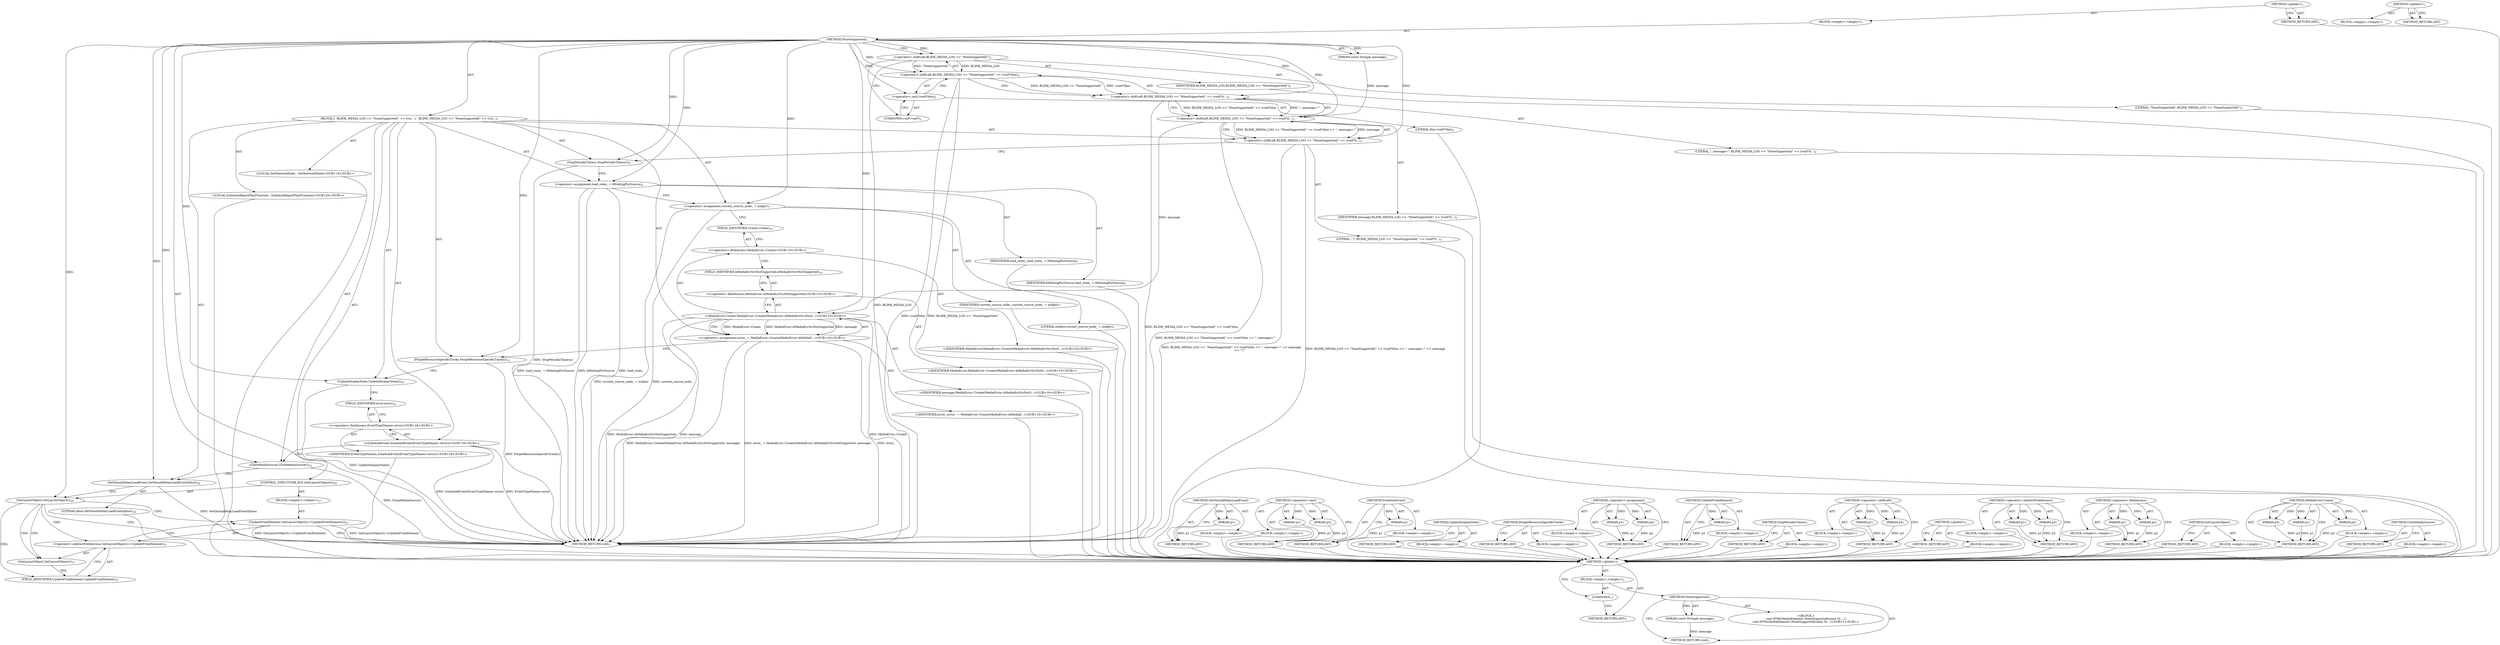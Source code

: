 digraph "&lt;global&gt;" {
vulnerable_110 [label=<(METHOD,MediaError.Create)>];
vulnerable_111 [label=<(PARAM,p1)>];
vulnerable_112 [label=<(PARAM,p2)>];
vulnerable_113 [label=<(PARAM,p3)>];
vulnerable_114 [label=<(BLOCK,&lt;empty&gt;,&lt;empty&gt;)>];
vulnerable_115 [label=<(METHOD_RETURN,ANY)>];
vulnerable_131 [label=<(METHOD,CloseMediaSource)>];
vulnerable_132 [label=<(BLOCK,&lt;empty&gt;,&lt;empty&gt;)>];
vulnerable_133 [label=<(METHOD_RETURN,ANY)>];
vulnerable_6 [label=<(METHOD,&lt;global&gt;)<SUB>1</SUB>>];
vulnerable_7 [label=<(BLOCK,&lt;empty&gt;,&lt;empty&gt;)<SUB>1</SUB>>];
vulnerable_8 [label=<(METHOD,NoneSupported)<SUB>1</SUB>>];
vulnerable_9 [label=<(PARAM,const String&amp; message)<SUB>1</SUB>>];
vulnerable_10 [label=<(BLOCK,{
  BLINK_MEDIA_LOG &lt;&lt; &quot;NoneSupported(&quot; &lt;&lt; (voi...,{
  BLINK_MEDIA_LOG &lt;&lt; &quot;NoneSupported(&quot; &lt;&lt; (voi...)<SUB>1</SUB>>];
vulnerable_11 [label=<(&lt;operator&gt;.shiftLeft,BLINK_MEDIA_LOG &lt;&lt; &quot;NoneSupported(&quot; &lt;&lt; (void*)t...)<SUB>2</SUB>>];
vulnerable_12 [label=<(&lt;operator&gt;.shiftLeft,BLINK_MEDIA_LOG &lt;&lt; &quot;NoneSupported(&quot; &lt;&lt; (void*)t...)<SUB>2</SUB>>];
vulnerable_13 [label=<(&lt;operator&gt;.shiftLeft,BLINK_MEDIA_LOG &lt;&lt; &quot;NoneSupported(&quot; &lt;&lt; (void*)t...)<SUB>2</SUB>>];
vulnerable_14 [label=<(&lt;operator&gt;.shiftLeft,BLINK_MEDIA_LOG &lt;&lt; &quot;NoneSupported(&quot; &lt;&lt; (void*)this)<SUB>2</SUB>>];
vulnerable_15 [label=<(&lt;operator&gt;.shiftLeft,BLINK_MEDIA_LOG &lt;&lt; &quot;NoneSupported(&quot;)<SUB>2</SUB>>];
vulnerable_16 [label=<(IDENTIFIER,BLINK_MEDIA_LOG,BLINK_MEDIA_LOG &lt;&lt; &quot;NoneSupported(&quot;)<SUB>2</SUB>>];
vulnerable_17 [label=<(LITERAL,&quot;NoneSupported(&quot;,BLINK_MEDIA_LOG &lt;&lt; &quot;NoneSupported(&quot;)<SUB>2</SUB>>];
vulnerable_18 [label=<(&lt;operator&gt;.cast,(void*)this)<SUB>2</SUB>>];
vulnerable_19 [label=<(UNKNOWN,void*,void*)<SUB>2</SUB>>];
vulnerable_20 [label=<(LITERAL,this,(void*)this)<SUB>2</SUB>>];
vulnerable_21 [label=<(LITERAL,&quot;, message='&quot;,BLINK_MEDIA_LOG &lt;&lt; &quot;NoneSupported(&quot; &lt;&lt; (void*)t...)<SUB>2</SUB>>];
vulnerable_22 [label=<(IDENTIFIER,message,BLINK_MEDIA_LOG &lt;&lt; &quot;NoneSupported(&quot; &lt;&lt; (void*)t...)<SUB>2</SUB>>];
vulnerable_23 [label=<(LITERAL,&quot;')&quot;,BLINK_MEDIA_LOG &lt;&lt; &quot;NoneSupported(&quot; &lt;&lt; (void*)t...)<SUB>3</SUB>>];
vulnerable_24 [label=<(StopPeriodicTimers,StopPeriodicTimers())<SUB>5</SUB>>];
vulnerable_25 [label=<(&lt;operator&gt;.assignment,load_state_ = kWaitingForSource)<SUB>6</SUB>>];
vulnerable_26 [label=<(IDENTIFIER,load_state_,load_state_ = kWaitingForSource)<SUB>6</SUB>>];
vulnerable_27 [label=<(IDENTIFIER,kWaitingForSource,load_state_ = kWaitingForSource)<SUB>6</SUB>>];
vulnerable_28 [label=<(&lt;operator&gt;.assignment,current_source_node_ = nullptr)<SUB>7</SUB>>];
vulnerable_29 [label=<(IDENTIFIER,current_source_node_,current_source_node_ = nullptr)<SUB>7</SUB>>];
vulnerable_30 [label=<(LITERAL,nullptr,current_source_node_ = nullptr)<SUB>7</SUB>>];
vulnerable_31 [label="<(&lt;operator&gt;.assignment,error_ = MediaError::Create(MediaError::kMediaE...)<SUB>10</SUB>>"];
vulnerable_32 [label="<(IDENTIFIER,error_,error_ = MediaError::Create(MediaError::kMediaE...)<SUB>10</SUB>>"];
vulnerable_33 [label="<(MediaError.Create,MediaError::Create(MediaError::kMediaErrSrcNotS...)<SUB>10</SUB>>"];
vulnerable_34 [label="<(&lt;operator&gt;.fieldAccess,MediaError::Create)<SUB>10</SUB>>"];
vulnerable_35 [label="<(IDENTIFIER,MediaError,MediaError::Create(MediaError::kMediaErrSrcNotS...)<SUB>10</SUB>>"];
vulnerable_36 [label=<(FIELD_IDENTIFIER,Create,Create)<SUB>10</SUB>>];
vulnerable_37 [label="<(&lt;operator&gt;.fieldAccess,MediaError::kMediaErrSrcNotSupported)<SUB>10</SUB>>"];
vulnerable_38 [label="<(IDENTIFIER,MediaError,MediaError::Create(MediaError::kMediaErrSrcNotS...)<SUB>10</SUB>>"];
vulnerable_39 [label=<(FIELD_IDENTIFIER,kMediaErrSrcNotSupported,kMediaErrSrcNotSupported)<SUB>10</SUB>>];
vulnerable_40 [label="<(IDENTIFIER,message,MediaError::Create(MediaError::kMediaErrSrcNotS...)<SUB>10</SUB>>"];
vulnerable_41 [label=<(ForgetResourceSpecificTracks,ForgetResourceSpecificTracks())<SUB>12</SUB>>];
vulnerable_42 [label="<(LOCAL,SetNetworkState : SetNetworkState)<SUB>14</SUB>>"];
vulnerable_43 [label=<(UpdateDisplayState,UpdateDisplayState())<SUB>16</SUB>>];
vulnerable_44 [label="<(ScheduleEvent,ScheduleEvent(EventTypeNames::error))<SUB>18</SUB>>"];
vulnerable_45 [label="<(&lt;operator&gt;.fieldAccess,EventTypeNames::error)<SUB>18</SUB>>"];
vulnerable_46 [label="<(IDENTIFIER,EventTypeNames,ScheduleEvent(EventTypeNames::error))<SUB>18</SUB>>"];
vulnerable_47 [label=<(FIELD_IDENTIFIER,error,error)<SUB>18</SUB>>];
vulnerable_48 [label="<(LOCAL,ScheduleRejectPlayPromises : ScheduleRejectPlayPromises)<SUB>20</SUB>>"];
vulnerable_49 [label=<(CloseMediaSource,CloseMediaSource())<SUB>22</SUB>>];
vulnerable_50 [label=<(SetShouldDelayLoadEvent,SetShouldDelayLoadEvent(false))<SUB>24</SUB>>];
vulnerable_51 [label=<(LITERAL,false,SetShouldDelayLoadEvent(false))<SUB>24</SUB>>];
vulnerable_52 [label=<(CONTROL_STRUCTURE,IF,if (GetLayoutObject()))<SUB>26</SUB>>];
vulnerable_53 [label=<(GetLayoutObject,GetLayoutObject())<SUB>26</SUB>>];
vulnerable_54 [label=<(BLOCK,&lt;empty&gt;,&lt;empty&gt;)<SUB>27</SUB>>];
vulnerable_55 [label=<(UpdateFromElement,GetLayoutObject()-&gt;UpdateFromElement())<SUB>27</SUB>>];
vulnerable_56 [label=<(&lt;operator&gt;.indirectFieldAccess,GetLayoutObject()-&gt;UpdateFromElement)<SUB>27</SUB>>];
vulnerable_57 [label=<(GetLayoutObject,GetLayoutObject())<SUB>27</SUB>>];
vulnerable_58 [label=<(FIELD_IDENTIFIER,UpdateFromElement,UpdateFromElement)<SUB>27</SUB>>];
vulnerable_59 [label=<(METHOD_RETURN,void)<SUB>1</SUB>>];
vulnerable_61 [label=<(METHOD_RETURN,ANY)<SUB>1</SUB>>];
vulnerable_134 [label=<(METHOD,SetShouldDelayLoadEvent)>];
vulnerable_135 [label=<(PARAM,p1)>];
vulnerable_136 [label=<(BLOCK,&lt;empty&gt;,&lt;empty&gt;)>];
vulnerable_137 [label=<(METHOD_RETURN,ANY)>];
vulnerable_97 [label=<(METHOD,&lt;operator&gt;.cast)>];
vulnerable_98 [label=<(PARAM,p1)>];
vulnerable_99 [label=<(PARAM,p2)>];
vulnerable_100 [label=<(BLOCK,&lt;empty&gt;,&lt;empty&gt;)>];
vulnerable_101 [label=<(METHOD_RETURN,ANY)>];
vulnerable_127 [label=<(METHOD,ScheduleEvent)>];
vulnerable_128 [label=<(PARAM,p1)>];
vulnerable_129 [label=<(BLOCK,&lt;empty&gt;,&lt;empty&gt;)>];
vulnerable_130 [label=<(METHOD_RETURN,ANY)>];
vulnerable_124 [label=<(METHOD,UpdateDisplayState)>];
vulnerable_125 [label=<(BLOCK,&lt;empty&gt;,&lt;empty&gt;)>];
vulnerable_126 [label=<(METHOD_RETURN,ANY)>];
vulnerable_121 [label=<(METHOD,ForgetResourceSpecificTracks)>];
vulnerable_122 [label=<(BLOCK,&lt;empty&gt;,&lt;empty&gt;)>];
vulnerable_123 [label=<(METHOD_RETURN,ANY)>];
vulnerable_105 [label=<(METHOD,&lt;operator&gt;.assignment)>];
vulnerable_106 [label=<(PARAM,p1)>];
vulnerable_107 [label=<(PARAM,p2)>];
vulnerable_108 [label=<(BLOCK,&lt;empty&gt;,&lt;empty&gt;)>];
vulnerable_109 [label=<(METHOD_RETURN,ANY)>];
vulnerable_141 [label=<(METHOD,UpdateFromElement)>];
vulnerable_142 [label=<(PARAM,p1)>];
vulnerable_143 [label=<(BLOCK,&lt;empty&gt;,&lt;empty&gt;)>];
vulnerable_144 [label=<(METHOD_RETURN,ANY)>];
vulnerable_102 [label=<(METHOD,StopPeriodicTimers)>];
vulnerable_103 [label=<(BLOCK,&lt;empty&gt;,&lt;empty&gt;)>];
vulnerable_104 [label=<(METHOD_RETURN,ANY)>];
vulnerable_92 [label=<(METHOD,&lt;operator&gt;.shiftLeft)>];
vulnerable_93 [label=<(PARAM,p1)>];
vulnerable_94 [label=<(PARAM,p2)>];
vulnerable_95 [label=<(BLOCK,&lt;empty&gt;,&lt;empty&gt;)>];
vulnerable_96 [label=<(METHOD_RETURN,ANY)>];
vulnerable_86 [label=<(METHOD,&lt;global&gt;)<SUB>1</SUB>>];
vulnerable_87 [label=<(BLOCK,&lt;empty&gt;,&lt;empty&gt;)>];
vulnerable_88 [label=<(METHOD_RETURN,ANY)>];
vulnerable_145 [label=<(METHOD,&lt;operator&gt;.indirectFieldAccess)>];
vulnerable_146 [label=<(PARAM,p1)>];
vulnerable_147 [label=<(PARAM,p2)>];
vulnerable_148 [label=<(BLOCK,&lt;empty&gt;,&lt;empty&gt;)>];
vulnerable_149 [label=<(METHOD_RETURN,ANY)>];
vulnerable_116 [label=<(METHOD,&lt;operator&gt;.fieldAccess)>];
vulnerable_117 [label=<(PARAM,p1)>];
vulnerable_118 [label=<(PARAM,p2)>];
vulnerable_119 [label=<(BLOCK,&lt;empty&gt;,&lt;empty&gt;)>];
vulnerable_120 [label=<(METHOD_RETURN,ANY)>];
vulnerable_138 [label=<(METHOD,GetLayoutObject)>];
vulnerable_139 [label=<(BLOCK,&lt;empty&gt;,&lt;empty&gt;)>];
vulnerable_140 [label=<(METHOD_RETURN,ANY)>];
fixed_6 [label=<(METHOD,&lt;global&gt;)<SUB>1</SUB>>];
fixed_7 [label=<(BLOCK,&lt;empty&gt;,&lt;empty&gt;)<SUB>1</SUB>>];
fixed_8 [label=<(METHOD,NoneSupported)<SUB>1</SUB>>];
fixed_9 [label=<(PARAM,const String&amp; message)<SUB>1</SUB>>];
fixed_10 [label="<(BLOCK,{
void HTMLMediaElement::NoneSupported(const St...,{
void HTMLMediaElement::NoneSupported(const St...)<SUB>1</SUB>>"];
fixed_11 [label=<(METHOD_RETURN,void)<SUB>1</SUB>>];
fixed_13 [label=<(UNKNOWN,,)>];
fixed_14 [label=<(METHOD_RETURN,ANY)<SUB>1</SUB>>];
fixed_23 [label=<(METHOD,&lt;global&gt;)<SUB>1</SUB>>];
fixed_24 [label=<(BLOCK,&lt;empty&gt;,&lt;empty&gt;)>];
fixed_25 [label=<(METHOD_RETURN,ANY)>];
vulnerable_110 -> vulnerable_111  [key=0, label="AST: "];
vulnerable_110 -> vulnerable_111  [key=1, label="DDG: "];
vulnerable_110 -> vulnerable_114  [key=0, label="AST: "];
vulnerable_110 -> vulnerable_112  [key=0, label="AST: "];
vulnerable_110 -> vulnerable_112  [key=1, label="DDG: "];
vulnerable_110 -> vulnerable_115  [key=0, label="AST: "];
vulnerable_110 -> vulnerable_115  [key=1, label="CFG: "];
vulnerable_110 -> vulnerable_113  [key=0, label="AST: "];
vulnerable_110 -> vulnerable_113  [key=1, label="DDG: "];
vulnerable_111 -> vulnerable_115  [key=0, label="DDG: p1"];
vulnerable_112 -> vulnerable_115  [key=0, label="DDG: p2"];
vulnerable_113 -> vulnerable_115  [key=0, label="DDG: p3"];
vulnerable_114 -> fixed_6  [key=0];
vulnerable_115 -> fixed_6  [key=0];
vulnerable_131 -> vulnerable_132  [key=0, label="AST: "];
vulnerable_131 -> vulnerable_133  [key=0, label="AST: "];
vulnerable_131 -> vulnerable_133  [key=1, label="CFG: "];
vulnerable_132 -> fixed_6  [key=0];
vulnerable_133 -> fixed_6  [key=0];
vulnerable_6 -> vulnerable_7  [key=0, label="AST: "];
vulnerable_6 -> vulnerable_61  [key=0, label="AST: "];
vulnerable_6 -> vulnerable_61  [key=1, label="CFG: "];
vulnerable_7 -> vulnerable_8  [key=0, label="AST: "];
vulnerable_8 -> vulnerable_9  [key=0, label="AST: "];
vulnerable_8 -> vulnerable_9  [key=1, label="DDG: "];
vulnerable_8 -> vulnerable_10  [key=0, label="AST: "];
vulnerable_8 -> vulnerable_59  [key=0, label="AST: "];
vulnerable_8 -> vulnerable_15  [key=0, label="CFG: "];
vulnerable_8 -> vulnerable_15  [key=1, label="DDG: "];
vulnerable_8 -> vulnerable_24  [key=0, label="DDG: "];
vulnerable_8 -> vulnerable_25  [key=0, label="DDG: "];
vulnerable_8 -> vulnerable_28  [key=0, label="DDG: "];
vulnerable_8 -> vulnerable_41  [key=0, label="DDG: "];
vulnerable_8 -> vulnerable_43  [key=0, label="DDG: "];
vulnerable_8 -> vulnerable_49  [key=0, label="DDG: "];
vulnerable_8 -> vulnerable_11  [key=0, label="DDG: "];
vulnerable_8 -> vulnerable_50  [key=0, label="DDG: "];
vulnerable_8 -> vulnerable_53  [key=0, label="DDG: "];
vulnerable_8 -> vulnerable_12  [key=0, label="DDG: "];
vulnerable_8 -> vulnerable_33  [key=0, label="DDG: "];
vulnerable_8 -> vulnerable_13  [key=0, label="DDG: "];
vulnerable_8 -> vulnerable_14  [key=0, label="DDG: "];
vulnerable_8 -> vulnerable_18  [key=0, label="DDG: "];
vulnerable_9 -> vulnerable_12  [key=0, label="DDG: message"];
vulnerable_10 -> vulnerable_11  [key=0, label="AST: "];
vulnerable_10 -> vulnerable_24  [key=0, label="AST: "];
vulnerable_10 -> vulnerable_25  [key=0, label="AST: "];
vulnerable_10 -> vulnerable_28  [key=0, label="AST: "];
vulnerable_10 -> vulnerable_31  [key=0, label="AST: "];
vulnerable_10 -> vulnerable_41  [key=0, label="AST: "];
vulnerable_10 -> vulnerable_42  [key=0, label="AST: "];
vulnerable_10 -> vulnerable_43  [key=0, label="AST: "];
vulnerable_10 -> vulnerable_44  [key=0, label="AST: "];
vulnerable_10 -> vulnerable_48  [key=0, label="AST: "];
vulnerable_10 -> vulnerable_49  [key=0, label="AST: "];
vulnerable_10 -> vulnerable_50  [key=0, label="AST: "];
vulnerable_10 -> vulnerable_52  [key=0, label="AST: "];
vulnerable_11 -> vulnerable_12  [key=0, label="AST: "];
vulnerable_11 -> vulnerable_23  [key=0, label="AST: "];
vulnerable_11 -> vulnerable_24  [key=0, label="CFG: "];
vulnerable_11 -> vulnerable_59  [key=0, label="DDG: BLINK_MEDIA_LOG &lt;&lt; &quot;NoneSupported(&quot; &lt;&lt; (void*)this &lt;&lt; &quot;, message='&quot; &lt;&lt; message"];
vulnerable_11 -> vulnerable_59  [key=1, label="DDG: BLINK_MEDIA_LOG &lt;&lt; &quot;NoneSupported(&quot; &lt;&lt; (void*)this &lt;&lt; &quot;, message='&quot; &lt;&lt; message
                  &lt;&lt; &quot;')&quot;"];
vulnerable_12 -> vulnerable_13  [key=0, label="AST: "];
vulnerable_12 -> vulnerable_22  [key=0, label="AST: "];
vulnerable_12 -> vulnerable_11  [key=0, label="CFG: "];
vulnerable_12 -> vulnerable_11  [key=1, label="DDG: BLINK_MEDIA_LOG &lt;&lt; &quot;NoneSupported(&quot; &lt;&lt; (void*)this &lt;&lt; &quot;, message='&quot;"];
vulnerable_12 -> vulnerable_11  [key=2, label="DDG: message"];
vulnerable_12 -> vulnerable_59  [key=0, label="DDG: BLINK_MEDIA_LOG &lt;&lt; &quot;NoneSupported(&quot; &lt;&lt; (void*)this &lt;&lt; &quot;, message='&quot;"];
vulnerable_12 -> vulnerable_33  [key=0, label="DDG: message"];
vulnerable_13 -> vulnerable_14  [key=0, label="AST: "];
vulnerable_13 -> vulnerable_21  [key=0, label="AST: "];
vulnerable_13 -> vulnerable_12  [key=0, label="CFG: "];
vulnerable_13 -> vulnerable_12  [key=1, label="DDG: BLINK_MEDIA_LOG &lt;&lt; &quot;NoneSupported(&quot; &lt;&lt; (void*)this"];
vulnerable_13 -> vulnerable_12  [key=2, label="DDG: &quot;, message='&quot;"];
vulnerable_13 -> vulnerable_59  [key=0, label="DDG: BLINK_MEDIA_LOG &lt;&lt; &quot;NoneSupported(&quot; &lt;&lt; (void*)this"];
vulnerable_14 -> vulnerable_15  [key=0, label="AST: "];
vulnerable_14 -> vulnerable_18  [key=0, label="AST: "];
vulnerable_14 -> vulnerable_13  [key=0, label="CFG: "];
vulnerable_14 -> vulnerable_13  [key=1, label="DDG: BLINK_MEDIA_LOG &lt;&lt; &quot;NoneSupported(&quot;"];
vulnerable_14 -> vulnerable_13  [key=2, label="DDG: (void*)this"];
vulnerable_14 -> vulnerable_59  [key=0, label="DDG: BLINK_MEDIA_LOG &lt;&lt; &quot;NoneSupported(&quot;"];
vulnerable_14 -> vulnerable_59  [key=1, label="DDG: (void*)this"];
vulnerable_15 -> vulnerable_16  [key=0, label="AST: "];
vulnerable_15 -> vulnerable_17  [key=0, label="AST: "];
vulnerable_15 -> vulnerable_19  [key=0, label="CFG: "];
vulnerable_15 -> vulnerable_59  [key=0, label="DDG: BLINK_MEDIA_LOG"];
vulnerable_15 -> vulnerable_14  [key=0, label="DDG: BLINK_MEDIA_LOG"];
vulnerable_15 -> vulnerable_14  [key=1, label="DDG: &quot;NoneSupported(&quot;"];
vulnerable_16 -> fixed_6  [key=0];
vulnerable_17 -> fixed_6  [key=0];
vulnerable_18 -> vulnerable_19  [key=0, label="AST: "];
vulnerable_18 -> vulnerable_20  [key=0, label="AST: "];
vulnerable_18 -> vulnerable_14  [key=0, label="CFG: "];
vulnerable_19 -> vulnerable_18  [key=0, label="CFG: "];
vulnerable_20 -> fixed_6  [key=0];
vulnerable_21 -> fixed_6  [key=0];
vulnerable_22 -> fixed_6  [key=0];
vulnerable_23 -> fixed_6  [key=0];
vulnerable_24 -> vulnerable_25  [key=0, label="CFG: "];
vulnerable_24 -> vulnerable_59  [key=0, label="DDG: StopPeriodicTimers()"];
vulnerable_25 -> vulnerable_26  [key=0, label="AST: "];
vulnerable_25 -> vulnerable_27  [key=0, label="AST: "];
vulnerable_25 -> vulnerable_28  [key=0, label="CFG: "];
vulnerable_25 -> vulnerable_59  [key=0, label="DDG: load_state_"];
vulnerable_25 -> vulnerable_59  [key=1, label="DDG: load_state_ = kWaitingForSource"];
vulnerable_25 -> vulnerable_59  [key=2, label="DDG: kWaitingForSource"];
vulnerable_26 -> fixed_6  [key=0];
vulnerable_27 -> fixed_6  [key=0];
vulnerable_28 -> vulnerable_29  [key=0, label="AST: "];
vulnerable_28 -> vulnerable_30  [key=0, label="AST: "];
vulnerable_28 -> vulnerable_36  [key=0, label="CFG: "];
vulnerable_28 -> vulnerable_59  [key=0, label="DDG: current_source_node_ = nullptr"];
vulnerable_28 -> vulnerable_59  [key=1, label="DDG: current_source_node_"];
vulnerable_29 -> fixed_6  [key=0];
vulnerable_30 -> fixed_6  [key=0];
vulnerable_31 -> vulnerable_32  [key=0, label="AST: "];
vulnerable_31 -> vulnerable_33  [key=0, label="AST: "];
vulnerable_31 -> vulnerable_41  [key=0, label="CFG: "];
vulnerable_31 -> vulnerable_59  [key=0, label="DDG: MediaError::Create(MediaError::kMediaErrSrcNotSupported, message)"];
vulnerable_31 -> vulnerable_59  [key=1, label="DDG: error_ = MediaError::Create(MediaError::kMediaErrSrcNotSupported, message)"];
vulnerable_31 -> vulnerable_59  [key=2, label="DDG: error_"];
vulnerable_32 -> fixed_6  [key=0];
vulnerable_33 -> vulnerable_34  [key=0, label="AST: "];
vulnerable_33 -> vulnerable_37  [key=0, label="AST: "];
vulnerable_33 -> vulnerable_40  [key=0, label="AST: "];
vulnerable_33 -> vulnerable_31  [key=0, label="CFG: "];
vulnerable_33 -> vulnerable_31  [key=1, label="DDG: MediaError::Create"];
vulnerable_33 -> vulnerable_31  [key=2, label="DDG: MediaError::kMediaErrSrcNotSupported"];
vulnerable_33 -> vulnerable_31  [key=3, label="DDG: message"];
vulnerable_33 -> vulnerable_59  [key=0, label="DDG: MediaError::Create"];
vulnerable_33 -> vulnerable_59  [key=1, label="DDG: MediaError::kMediaErrSrcNotSupported"];
vulnerable_33 -> vulnerable_59  [key=2, label="DDG: message"];
vulnerable_34 -> vulnerable_35  [key=0, label="AST: "];
vulnerable_34 -> vulnerable_36  [key=0, label="AST: "];
vulnerable_34 -> vulnerable_39  [key=0, label="CFG: "];
vulnerable_35 -> fixed_6  [key=0];
vulnerable_36 -> vulnerable_34  [key=0, label="CFG: "];
vulnerable_37 -> vulnerable_38  [key=0, label="AST: "];
vulnerable_37 -> vulnerable_39  [key=0, label="AST: "];
vulnerable_37 -> vulnerable_33  [key=0, label="CFG: "];
vulnerable_38 -> fixed_6  [key=0];
vulnerable_39 -> vulnerable_37  [key=0, label="CFG: "];
vulnerable_40 -> fixed_6  [key=0];
vulnerable_41 -> vulnerable_43  [key=0, label="CFG: "];
vulnerable_41 -> vulnerable_59  [key=0, label="DDG: ForgetResourceSpecificTracks()"];
vulnerable_42 -> fixed_6  [key=0];
vulnerable_43 -> vulnerable_47  [key=0, label="CFG: "];
vulnerable_43 -> vulnerable_59  [key=0, label="DDG: UpdateDisplayState()"];
vulnerable_44 -> vulnerable_45  [key=0, label="AST: "];
vulnerable_44 -> vulnerable_49  [key=0, label="CFG: "];
vulnerable_44 -> vulnerable_59  [key=0, label="DDG: EventTypeNames::error"];
vulnerable_44 -> vulnerable_59  [key=1, label="DDG: ScheduleEvent(EventTypeNames::error)"];
vulnerable_45 -> vulnerable_46  [key=0, label="AST: "];
vulnerable_45 -> vulnerable_47  [key=0, label="AST: "];
vulnerable_45 -> vulnerable_44  [key=0, label="CFG: "];
vulnerable_46 -> fixed_6  [key=0];
vulnerable_47 -> vulnerable_45  [key=0, label="CFG: "];
vulnerable_48 -> fixed_6  [key=0];
vulnerable_49 -> vulnerable_50  [key=0, label="CFG: "];
vulnerable_49 -> vulnerable_59  [key=0, label="DDG: CloseMediaSource()"];
vulnerable_50 -> vulnerable_51  [key=0, label="AST: "];
vulnerable_50 -> vulnerable_53  [key=0, label="CFG: "];
vulnerable_50 -> vulnerable_59  [key=0, label="DDG: SetShouldDelayLoadEvent(false)"];
vulnerable_51 -> fixed_6  [key=0];
vulnerable_52 -> vulnerable_53  [key=0, label="AST: "];
vulnerable_52 -> vulnerable_54  [key=0, label="AST: "];
vulnerable_53 -> vulnerable_57  [key=0, label="CFG: "];
vulnerable_53 -> vulnerable_57  [key=1, label="CDG: "];
vulnerable_53 -> vulnerable_59  [key=0, label="CFG: "];
vulnerable_53 -> vulnerable_56  [key=0, label="CDG: "];
vulnerable_53 -> vulnerable_58  [key=0, label="CDG: "];
vulnerable_53 -> vulnerable_55  [key=0, label="CDG: "];
vulnerable_54 -> vulnerable_55  [key=0, label="AST: "];
vulnerable_55 -> vulnerable_56  [key=0, label="AST: "];
vulnerable_55 -> vulnerable_59  [key=0, label="CFG: "];
vulnerable_55 -> vulnerable_59  [key=1, label="DDG: GetLayoutObject()-&gt;UpdateFromElement"];
vulnerable_55 -> vulnerable_59  [key=2, label="DDG: GetLayoutObject()-&gt;UpdateFromElement()"];
vulnerable_56 -> vulnerable_57  [key=0, label="AST: "];
vulnerable_56 -> vulnerable_58  [key=0, label="AST: "];
vulnerable_56 -> vulnerable_55  [key=0, label="CFG: "];
vulnerable_57 -> vulnerable_58  [key=0, label="CFG: "];
vulnerable_58 -> vulnerable_56  [key=0, label="CFG: "];
vulnerable_59 -> fixed_6  [key=0];
vulnerable_61 -> fixed_6  [key=0];
vulnerable_134 -> vulnerable_135  [key=0, label="AST: "];
vulnerable_134 -> vulnerable_135  [key=1, label="DDG: "];
vulnerable_134 -> vulnerable_136  [key=0, label="AST: "];
vulnerable_134 -> vulnerable_137  [key=0, label="AST: "];
vulnerable_134 -> vulnerable_137  [key=1, label="CFG: "];
vulnerable_135 -> vulnerable_137  [key=0, label="DDG: p1"];
vulnerable_136 -> fixed_6  [key=0];
vulnerable_137 -> fixed_6  [key=0];
vulnerable_97 -> vulnerable_98  [key=0, label="AST: "];
vulnerable_97 -> vulnerable_98  [key=1, label="DDG: "];
vulnerable_97 -> vulnerable_100  [key=0, label="AST: "];
vulnerable_97 -> vulnerable_99  [key=0, label="AST: "];
vulnerable_97 -> vulnerable_99  [key=1, label="DDG: "];
vulnerable_97 -> vulnerable_101  [key=0, label="AST: "];
vulnerable_97 -> vulnerable_101  [key=1, label="CFG: "];
vulnerable_98 -> vulnerable_101  [key=0, label="DDG: p1"];
vulnerable_99 -> vulnerable_101  [key=0, label="DDG: p2"];
vulnerable_100 -> fixed_6  [key=0];
vulnerable_101 -> fixed_6  [key=0];
vulnerable_127 -> vulnerable_128  [key=0, label="AST: "];
vulnerable_127 -> vulnerable_128  [key=1, label="DDG: "];
vulnerable_127 -> vulnerable_129  [key=0, label="AST: "];
vulnerable_127 -> vulnerable_130  [key=0, label="AST: "];
vulnerable_127 -> vulnerable_130  [key=1, label="CFG: "];
vulnerable_128 -> vulnerable_130  [key=0, label="DDG: p1"];
vulnerable_129 -> fixed_6  [key=0];
vulnerable_130 -> fixed_6  [key=0];
vulnerable_124 -> vulnerable_125  [key=0, label="AST: "];
vulnerable_124 -> vulnerable_126  [key=0, label="AST: "];
vulnerable_124 -> vulnerable_126  [key=1, label="CFG: "];
vulnerable_125 -> fixed_6  [key=0];
vulnerable_126 -> fixed_6  [key=0];
vulnerable_121 -> vulnerable_122  [key=0, label="AST: "];
vulnerable_121 -> vulnerable_123  [key=0, label="AST: "];
vulnerable_121 -> vulnerable_123  [key=1, label="CFG: "];
vulnerable_122 -> fixed_6  [key=0];
vulnerable_123 -> fixed_6  [key=0];
vulnerable_105 -> vulnerable_106  [key=0, label="AST: "];
vulnerable_105 -> vulnerable_106  [key=1, label="DDG: "];
vulnerable_105 -> vulnerable_108  [key=0, label="AST: "];
vulnerable_105 -> vulnerable_107  [key=0, label="AST: "];
vulnerable_105 -> vulnerable_107  [key=1, label="DDG: "];
vulnerable_105 -> vulnerable_109  [key=0, label="AST: "];
vulnerable_105 -> vulnerable_109  [key=1, label="CFG: "];
vulnerable_106 -> vulnerable_109  [key=0, label="DDG: p1"];
vulnerable_107 -> vulnerable_109  [key=0, label="DDG: p2"];
vulnerable_108 -> fixed_6  [key=0];
vulnerable_109 -> fixed_6  [key=0];
vulnerable_141 -> vulnerable_142  [key=0, label="AST: "];
vulnerable_141 -> vulnerable_142  [key=1, label="DDG: "];
vulnerable_141 -> vulnerable_143  [key=0, label="AST: "];
vulnerable_141 -> vulnerable_144  [key=0, label="AST: "];
vulnerable_141 -> vulnerable_144  [key=1, label="CFG: "];
vulnerable_142 -> vulnerable_144  [key=0, label="DDG: p1"];
vulnerable_143 -> fixed_6  [key=0];
vulnerable_144 -> fixed_6  [key=0];
vulnerable_102 -> vulnerable_103  [key=0, label="AST: "];
vulnerable_102 -> vulnerable_104  [key=0, label="AST: "];
vulnerable_102 -> vulnerable_104  [key=1, label="CFG: "];
vulnerable_103 -> fixed_6  [key=0];
vulnerable_104 -> fixed_6  [key=0];
vulnerable_92 -> vulnerable_93  [key=0, label="AST: "];
vulnerable_92 -> vulnerable_93  [key=1, label="DDG: "];
vulnerable_92 -> vulnerable_95  [key=0, label="AST: "];
vulnerable_92 -> vulnerable_94  [key=0, label="AST: "];
vulnerable_92 -> vulnerable_94  [key=1, label="DDG: "];
vulnerable_92 -> vulnerable_96  [key=0, label="AST: "];
vulnerable_92 -> vulnerable_96  [key=1, label="CFG: "];
vulnerable_93 -> vulnerable_96  [key=0, label="DDG: p1"];
vulnerable_94 -> vulnerable_96  [key=0, label="DDG: p2"];
vulnerable_95 -> fixed_6  [key=0];
vulnerable_96 -> fixed_6  [key=0];
vulnerable_86 -> vulnerable_87  [key=0, label="AST: "];
vulnerable_86 -> vulnerable_88  [key=0, label="AST: "];
vulnerable_86 -> vulnerable_88  [key=1, label="CFG: "];
vulnerable_87 -> fixed_6  [key=0];
vulnerable_88 -> fixed_6  [key=0];
vulnerable_145 -> vulnerable_146  [key=0, label="AST: "];
vulnerable_145 -> vulnerable_146  [key=1, label="DDG: "];
vulnerable_145 -> vulnerable_148  [key=0, label="AST: "];
vulnerable_145 -> vulnerable_147  [key=0, label="AST: "];
vulnerable_145 -> vulnerable_147  [key=1, label="DDG: "];
vulnerable_145 -> vulnerable_149  [key=0, label="AST: "];
vulnerable_145 -> vulnerable_149  [key=1, label="CFG: "];
vulnerable_146 -> vulnerable_149  [key=0, label="DDG: p1"];
vulnerable_147 -> vulnerable_149  [key=0, label="DDG: p2"];
vulnerable_148 -> fixed_6  [key=0];
vulnerable_149 -> fixed_6  [key=0];
vulnerable_116 -> vulnerable_117  [key=0, label="AST: "];
vulnerable_116 -> vulnerable_117  [key=1, label="DDG: "];
vulnerable_116 -> vulnerable_119  [key=0, label="AST: "];
vulnerable_116 -> vulnerable_118  [key=0, label="AST: "];
vulnerable_116 -> vulnerable_118  [key=1, label="DDG: "];
vulnerable_116 -> vulnerable_120  [key=0, label="AST: "];
vulnerable_116 -> vulnerable_120  [key=1, label="CFG: "];
vulnerable_117 -> vulnerable_120  [key=0, label="DDG: p1"];
vulnerable_118 -> vulnerable_120  [key=0, label="DDG: p2"];
vulnerable_119 -> fixed_6  [key=0];
vulnerable_120 -> fixed_6  [key=0];
vulnerable_138 -> vulnerable_139  [key=0, label="AST: "];
vulnerable_138 -> vulnerable_140  [key=0, label="AST: "];
vulnerable_138 -> vulnerable_140  [key=1, label="CFG: "];
vulnerable_139 -> fixed_6  [key=0];
vulnerable_140 -> fixed_6  [key=0];
fixed_6 -> fixed_7  [key=0, label="AST: "];
fixed_6 -> fixed_14  [key=0, label="AST: "];
fixed_6 -> fixed_13  [key=0, label="CFG: "];
fixed_7 -> fixed_8  [key=0, label="AST: "];
fixed_7 -> fixed_13  [key=0, label="AST: "];
fixed_8 -> fixed_9  [key=0, label="AST: "];
fixed_8 -> fixed_9  [key=1, label="DDG: "];
fixed_8 -> fixed_10  [key=0, label="AST: "];
fixed_8 -> fixed_11  [key=0, label="AST: "];
fixed_8 -> fixed_11  [key=1, label="CFG: "];
fixed_9 -> fixed_11  [key=0, label="DDG: message"];
fixed_13 -> fixed_14  [key=0, label="CFG: "];
fixed_23 -> fixed_24  [key=0, label="AST: "];
fixed_23 -> fixed_25  [key=0, label="AST: "];
fixed_23 -> fixed_25  [key=1, label="CFG: "];
}
